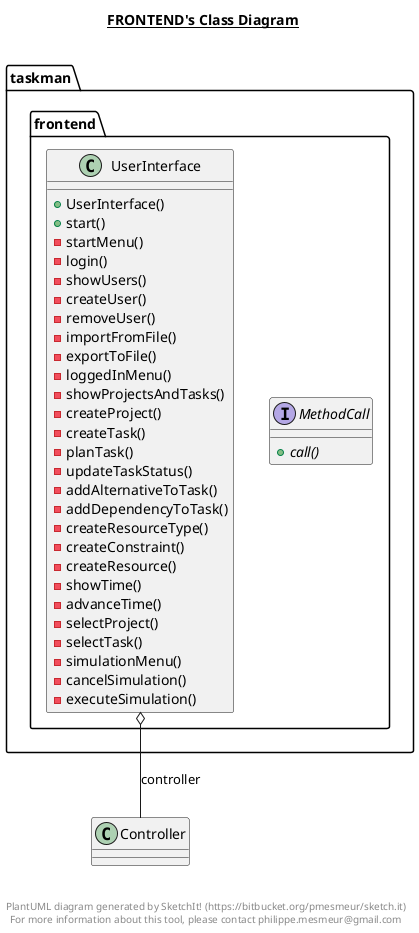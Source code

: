 @startuml

title __FRONTEND's Class Diagram__\n

  package taskman {
    package taskman.frontend {
      interface MethodCall {
          {abstract} + call()
      }
    }
  }
  

  package taskman {
    package taskman.frontend {
      class UserInterface {
          + UserInterface()
          + start()
          - startMenu()
          - login()
          - showUsers()
          - createUser()
          - removeUser()
          - importFromFile()
          - exportToFile()
          - loggedInMenu()
          - showProjectsAndTasks()
          - createProject()
          - createTask()
          - planTask()
          - updateTaskStatus()
          - addAlternativeToTask()
          - addDependencyToTask()
          - createResourceType()
          - createConstraint()
          - createResource()
          - showTime()
          - advanceTime()
          - selectProject()
          - selectTask()
          - simulationMenu()
          - cancelSimulation()
          - executeSimulation()
      }
    }
  }
  

  UserInterface o-- Controller : controller


right footer


PlantUML diagram generated by SketchIt! (https://bitbucket.org/pmesmeur/sketch.it)
For more information about this tool, please contact philippe.mesmeur@gmail.com
endfooter

@enduml
